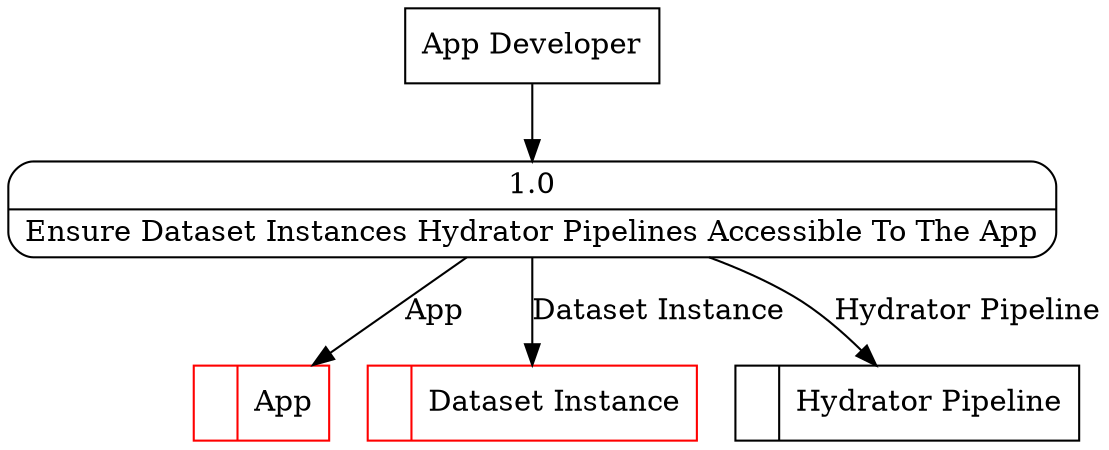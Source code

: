 digraph dfd2{ 
node[shape=record]
200 [label="<f0>  |<f1> App " color=red];
201 [label="<f0>  |<f1> Dataset Instance " color=red];
202 [label="<f0>  |<f1> Hydrator Pipeline " ];
203 [label="App Developer" shape=box];
204 [label="{<f0> 1.0|<f1> Ensure Dataset Instances Hydrator Pipelines Accessible To The App }" shape=Mrecord];
203 -> 204
204 -> 201 [label="Dataset Instance"]
204 -> 200 [label="App"]
204 -> 202 [label="Hydrator Pipeline"]
}